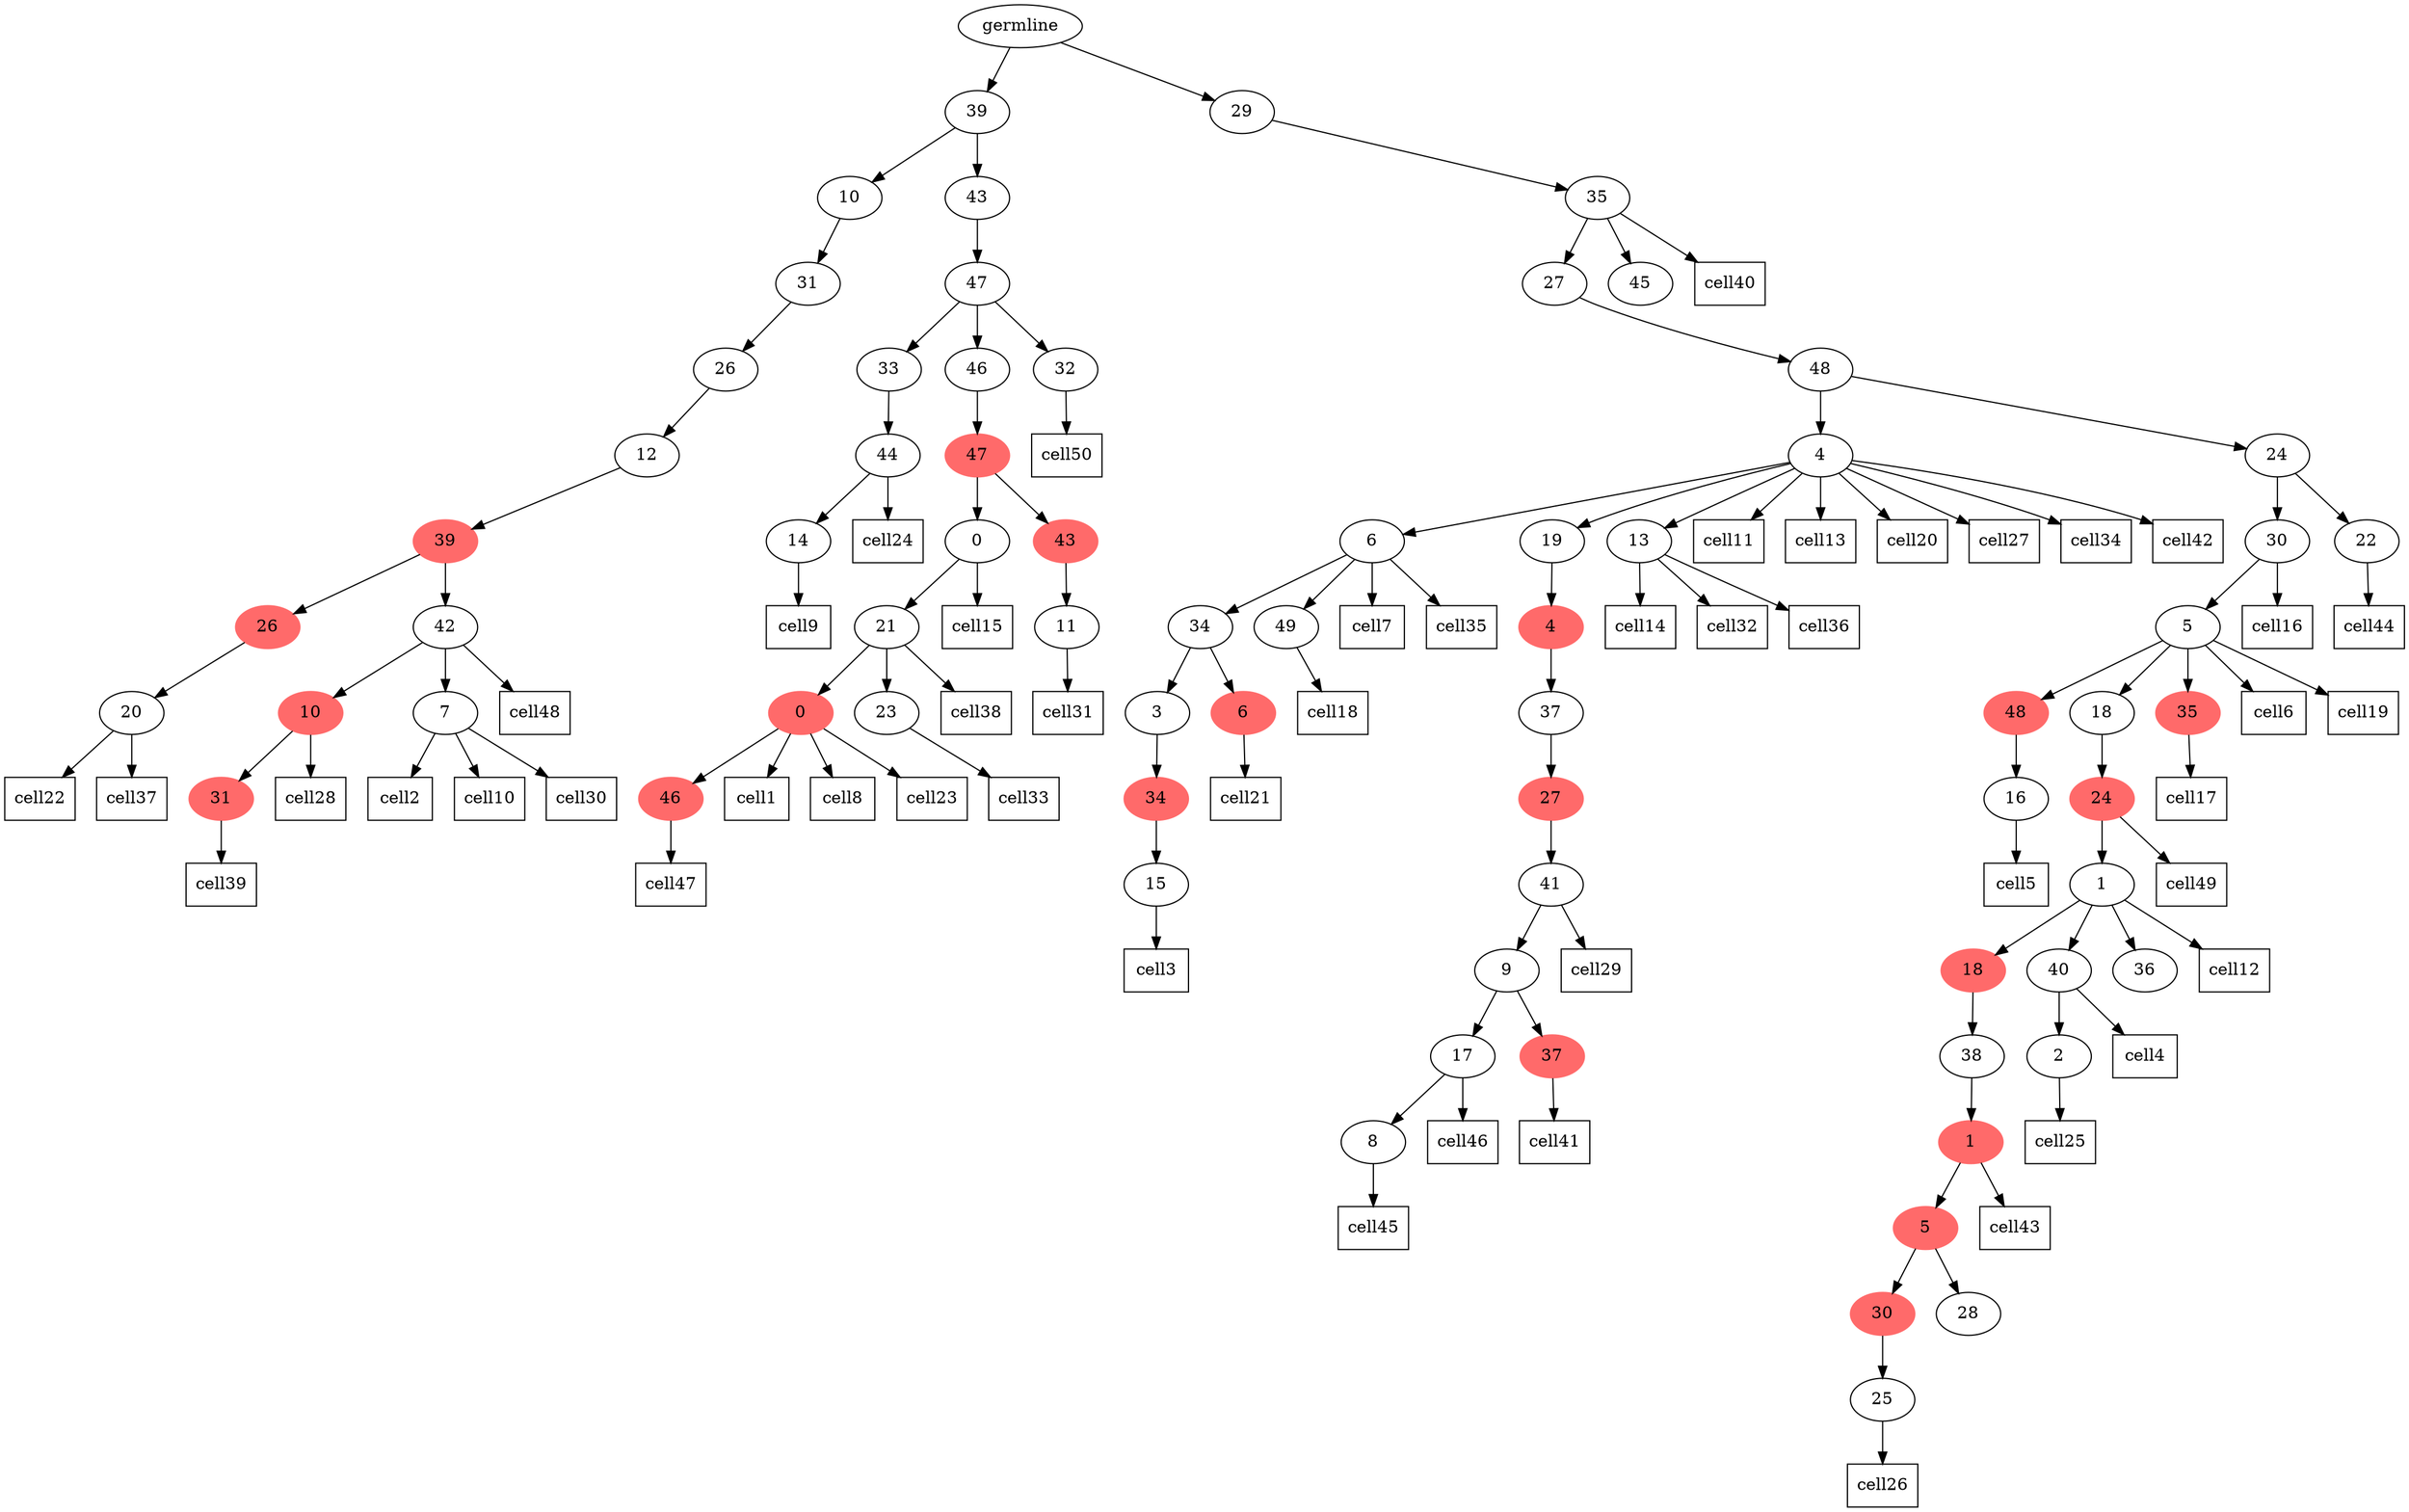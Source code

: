 digraph g {
	"69" -> "70";
	"70" [label="20"];
	"66" -> "67";
	"67" [color=indianred1, style=filled, label="31"];
	"65" -> "66";
	"66" [color=indianred1, style=filled, label="10"];
	"65" -> "68";
	"68" [label="7"];
	"64" -> "65";
	"65" [label="42"];
	"64" -> "69";
	"69" [color=indianred1, style=filled, label="26"];
	"63" -> "64";
	"64" [color=indianred1, style=filled, label="39"];
	"62" -> "63";
	"63" [label="12"];
	"61" -> "62";
	"62" [label="26"];
	"60" -> "61";
	"61" [label="31"];
	"57" -> "58";
	"58" [label="14"];
	"56" -> "57";
	"57" [label="44"];
	"54" -> "55";
	"55" [color=indianred1, style=filled, label="46"];
	"52" -> "53";
	"53" [label="23"];
	"52" -> "54";
	"54" [color=indianred1, style=filled, label="0"];
	"51" -> "52";
	"52" [label="21"];
	"49" -> "50";
	"50" [label="11"];
	"48" -> "49";
	"49" [color=indianred1, style=filled, label="43"];
	"48" -> "51";
	"51" [label="0"];
	"47" -> "48";
	"48" [color=indianred1, style=filled, label="47"];
	"46" -> "47";
	"47" [label="46"];
	"46" -> "56";
	"56" [label="33"];
	"46" -> "59";
	"59" [label="32"];
	"45" -> "46";
	"46" [label="47"];
	"44" -> "45";
	"45" [label="43"];
	"44" -> "60";
	"60" [label="10"];
	"39" -> "40";
	"40" [label="15"];
	"38" -> "39";
	"39" [color=indianred1, style=filled, label="34"];
	"37" -> "38";
	"38" [label="3"];
	"37" -> "41";
	"41" [color=indianred1, style=filled, label="6"];
	"36" -> "37";
	"37" [label="34"];
	"36" -> "42";
	"42" [label="49"];
	"33" -> "34";
	"34" [label="8"];
	"32" -> "33";
	"33" [label="17"];
	"32" -> "35";
	"35" [color=indianred1, style=filled, label="37"];
	"31" -> "32";
	"32" [label="9"];
	"30" -> "31";
	"31" [label="41"];
	"29" -> "30";
	"30" [color=indianred1, style=filled, label="27"];
	"28" -> "29";
	"29" [label="37"];
	"27" -> "28";
	"28" [color=indianred1, style=filled, label="4"];
	"25" -> "26";
	"26" [label="13"];
	"25" -> "27";
	"27" [label="19"];
	"25" -> "36";
	"36" [label="6"];
	"21" -> "22";
	"22" [label="16"];
	"17" -> "18";
	"18" [label="25"];
	"16" -> "17";
	"17" [color=indianred1, style=filled, label="30"];
	"16" -> "19";
	"19" [label="28"];
	"15" -> "16";
	"16" [color=indianred1, style=filled, label="5"];
	"14" -> "15";
	"15" [color=indianred1, style=filled, label="1"];
	"13" -> "14";
	"14" [label="38"];
	"11" -> "12";
	"12" [label="2"];
	"10" -> "11";
	"11" [label="40"];
	"10" -> "13";
	"13" [color=indianred1, style=filled, label="18"];
	"10" -> "20";
	"20" [label="36"];
	"9" -> "10";
	"10" [label="1"];
	"8" -> "9";
	"9" [color=indianred1, style=filled, label="24"];
	"7" -> "8";
	"8" [label="18"];
	"7" -> "21";
	"21" [color=indianred1, style=filled, label="48"];
	"7" -> "23";
	"23" [color=indianred1, style=filled, label="35"];
	"6" -> "7";
	"7" [label="5"];
	"5" -> "6";
	"6" [label="30"];
	"5" -> "24";
	"24" [label="22"];
	"4" -> "5";
	"5" [label="24"];
	"4" -> "25";
	"25" [label="4"];
	"3" -> "4";
	"4" [label="48"];
	"2" -> "3";
	"3" [label="27"];
	"2" -> "43";
	"43" [label="45"];
	"1" -> "2";
	"2" [label="35"];
	"0" -> "1";
	"1" [label="29"];
	"0" -> "44";
	"44" [label="39"];
	"0" [label="germline"];
	"54" -> cell1;
	cell1 [shape=box]
	"68" -> cell2;
	cell2 [shape=box]
	"40" -> cell3;
	cell3 [shape=box]
	"11" -> cell4;
	cell4 [shape=box]
	"22" -> cell5;
	cell5 [shape=box]
	"7" -> cell6;
	cell6 [shape=box]
	"36" -> cell7;
	cell7 [shape=box]
	"54" -> cell8;
	cell8 [shape=box]
	"58" -> cell9;
	cell9 [shape=box]
	"68" -> cell10;
	cell10 [shape=box]
	"25" -> cell11;
	cell11 [shape=box]
	"10" -> cell12;
	cell12 [shape=box]
	"25" -> cell13;
	cell13 [shape=box]
	"26" -> cell14;
	cell14 [shape=box]
	"51" -> cell15;
	cell15 [shape=box]
	"6" -> cell16;
	cell16 [shape=box]
	"23" -> cell17;
	cell17 [shape=box]
	"42" -> cell18;
	cell18 [shape=box]
	"7" -> cell19;
	cell19 [shape=box]
	"25" -> cell20;
	cell20 [shape=box]
	"41" -> cell21;
	cell21 [shape=box]
	"70" -> cell22;
	cell22 [shape=box]
	"54" -> cell23;
	cell23 [shape=box]
	"57" -> cell24;
	cell24 [shape=box]
	"12" -> cell25;
	cell25 [shape=box]
	"18" -> cell26;
	cell26 [shape=box]
	"25" -> cell27;
	cell27 [shape=box]
	"66" -> cell28;
	cell28 [shape=box]
	"31" -> cell29;
	cell29 [shape=box]
	"68" -> cell30;
	cell30 [shape=box]
	"50" -> cell31;
	cell31 [shape=box]
	"26" -> cell32;
	cell32 [shape=box]
	"53" -> cell33;
	cell33 [shape=box]
	"25" -> cell34;
	cell34 [shape=box]
	"36" -> cell35;
	cell35 [shape=box]
	"26" -> cell36;
	cell36 [shape=box]
	"70" -> cell37;
	cell37 [shape=box]
	"52" -> cell38;
	cell38 [shape=box]
	"67" -> cell39;
	cell39 [shape=box]
	"2" -> cell40;
	cell40 [shape=box]
	"35" -> cell41;
	cell41 [shape=box]
	"25" -> cell42;
	cell42 [shape=box]
	"15" -> cell43;
	cell43 [shape=box]
	"24" -> cell44;
	cell44 [shape=box]
	"34" -> cell45;
	cell45 [shape=box]
	"33" -> cell46;
	cell46 [shape=box]
	"55" -> cell47;
	cell47 [shape=box]
	"65" -> cell48;
	cell48 [shape=box]
	"9" -> cell49;
	cell49 [shape=box]
	"59" -> cell50;
	cell50 [shape=box]
}
